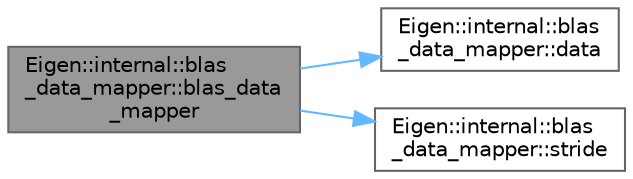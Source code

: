 digraph "Eigen::internal::blas_data_mapper::blas_data_mapper"
{
 // LATEX_PDF_SIZE
  bgcolor="transparent";
  edge [fontname=Helvetica,fontsize=10,labelfontname=Helvetica,labelfontsize=10];
  node [fontname=Helvetica,fontsize=10,shape=box,height=0.2,width=0.4];
  rankdir="LR";
  Node1 [id="Node000001",label="Eigen::internal::blas\l_data_mapper::blas_data\l_mapper",height=0.2,width=0.4,color="gray40", fillcolor="grey60", style="filled", fontcolor="black",tooltip=" "];
  Node1 -> Node2 [id="edge1_Node000001_Node000002",color="steelblue1",style="solid",tooltip=" "];
  Node2 [id="Node000002",label="Eigen::internal::blas\l_data_mapper::data",height=0.2,width=0.4,color="grey40", fillcolor="white", style="filled",URL="$class_eigen_1_1internal_1_1blas__data__mapper.html#a434c39c37cdba3ac8f7dd79810c49afb",tooltip=" "];
  Node1 -> Node3 [id="edge2_Node000001_Node000003",color="steelblue1",style="solid",tooltip=" "];
  Node3 [id="Node000003",label="Eigen::internal::blas\l_data_mapper::stride",height=0.2,width=0.4,color="grey40", fillcolor="white", style="filled",URL="$class_eigen_1_1internal_1_1blas__data__mapper.html#a3303085bf92397158e10f0c9fd217754",tooltip=" "];
}
